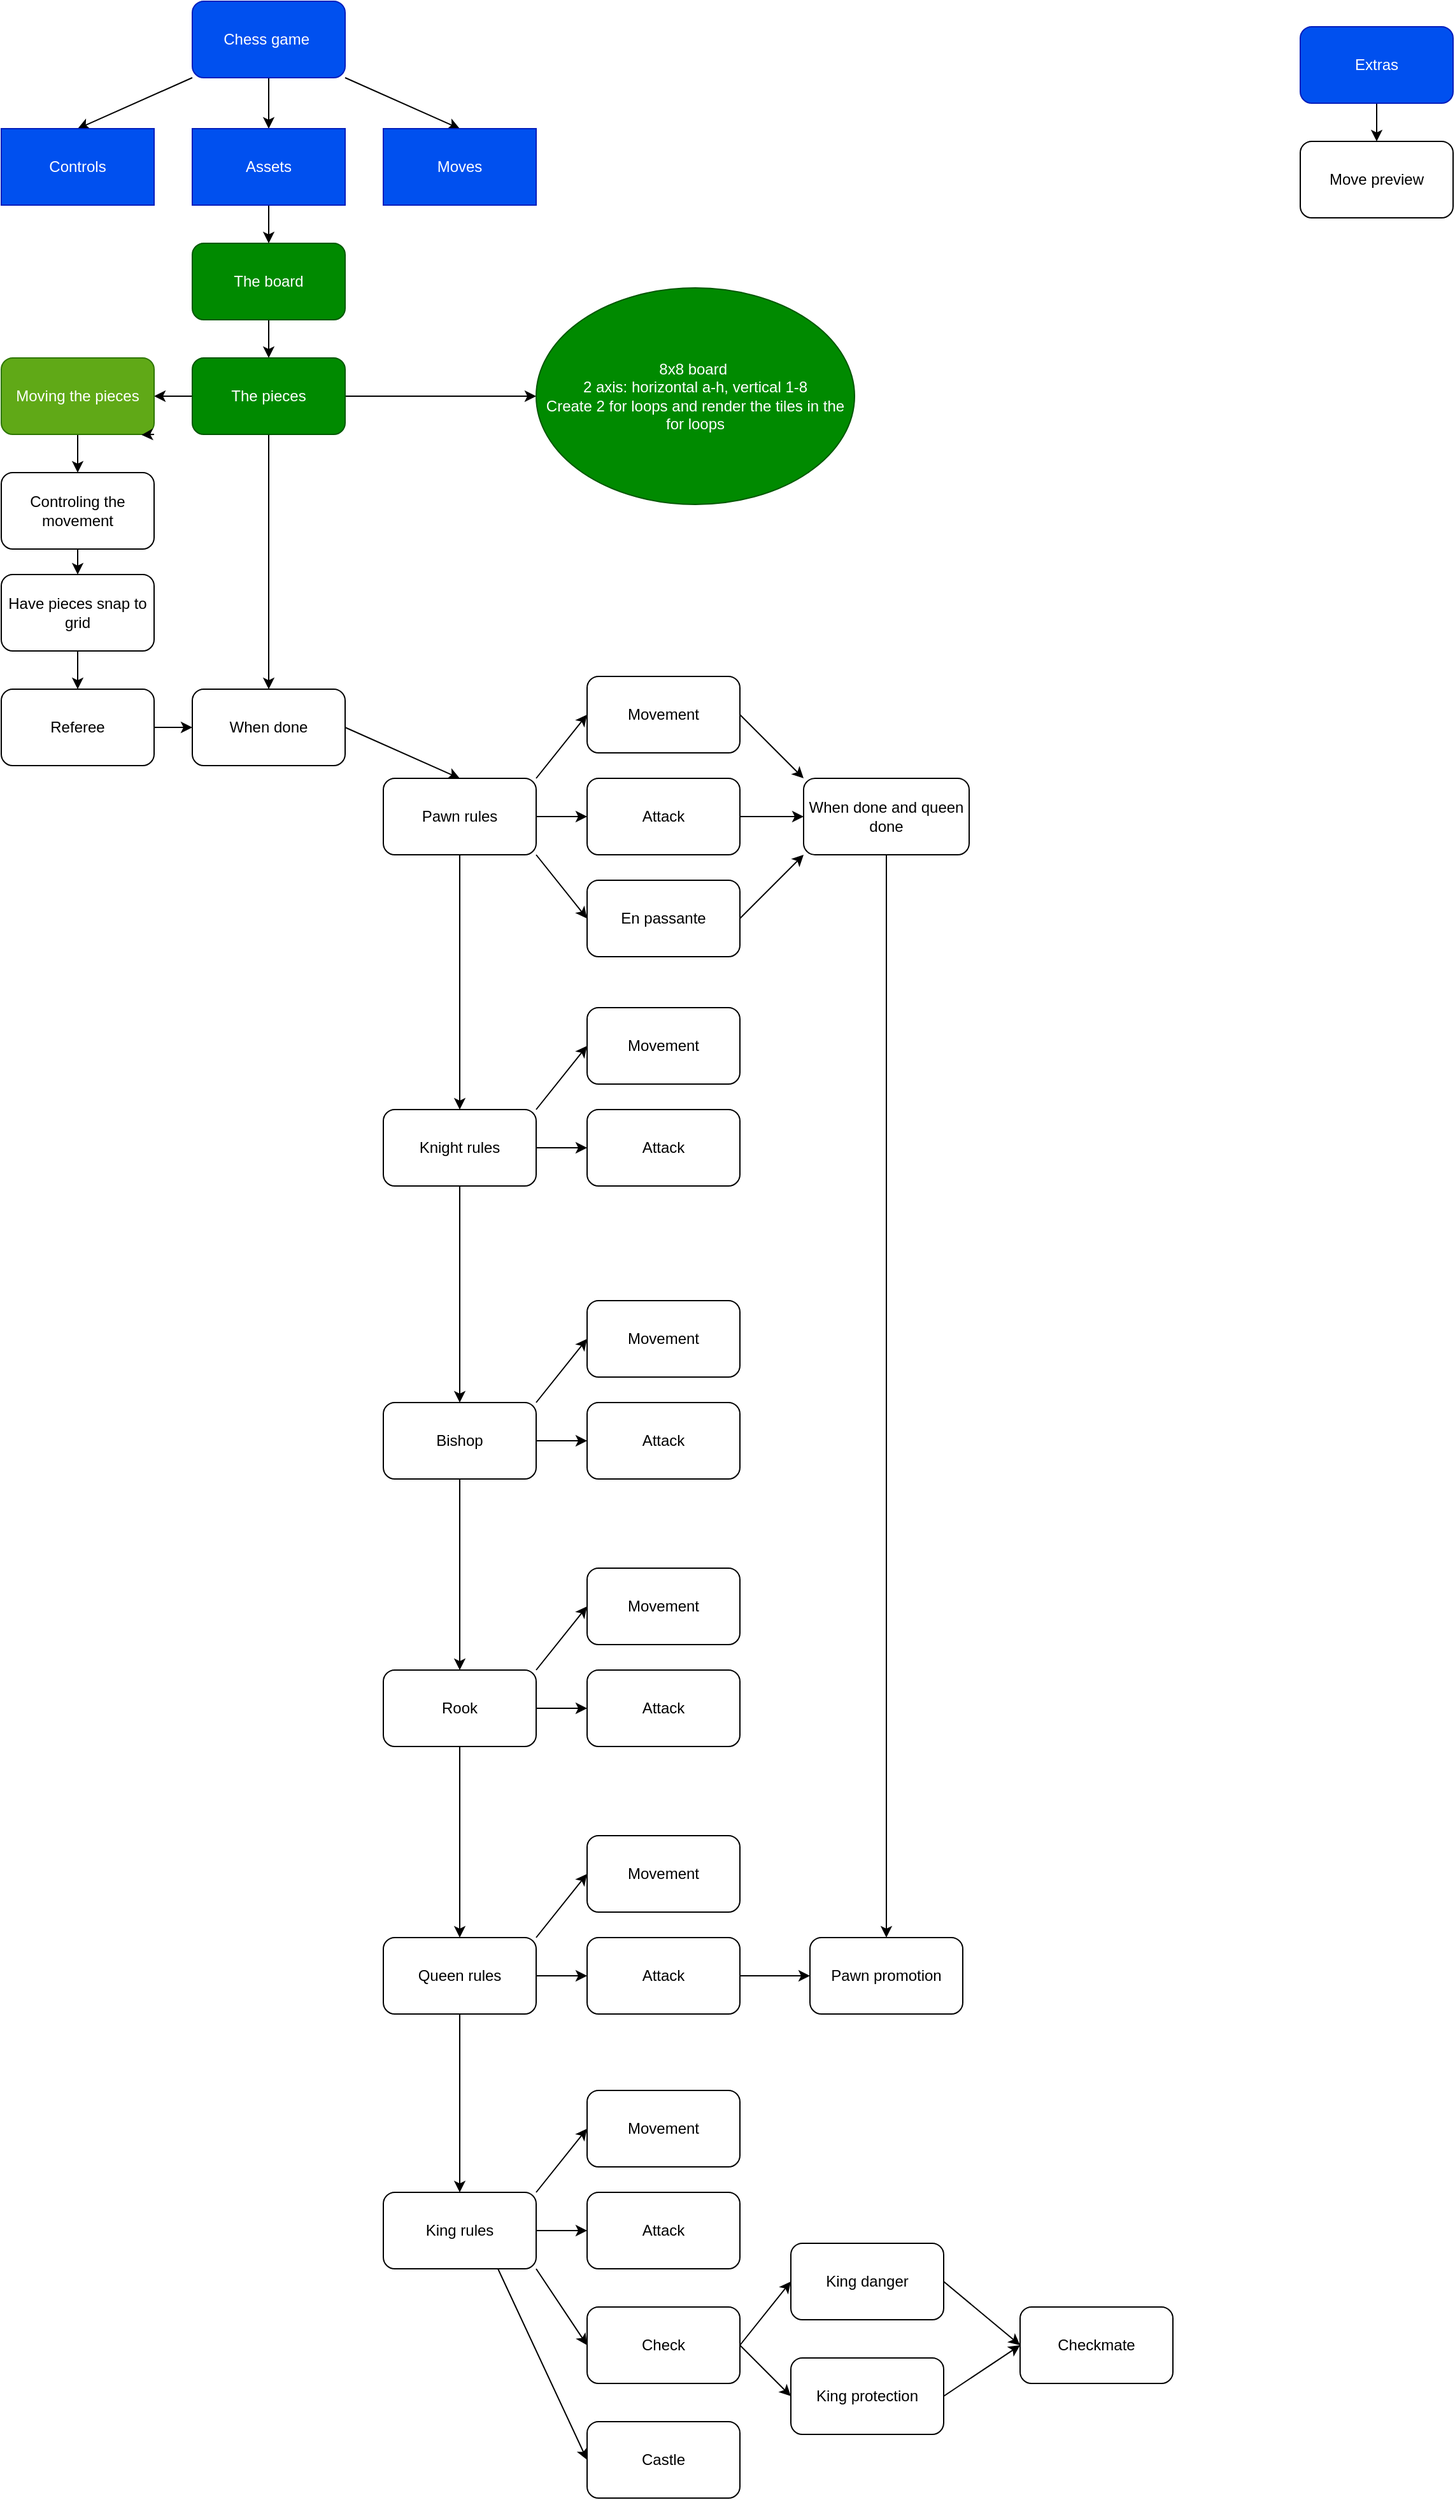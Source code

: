 <mxfile>
    <diagram id="3PPoan39EU342LHBw7FJ" name="Page-1">
        <mxGraphModel dx="1136" dy="391" grid="1" gridSize="10" guides="1" tooltips="1" connect="1" arrows="1" fold="1" page="1" pageScale="1" pageWidth="850" pageHeight="1100" math="0" shadow="0">
            <root>
                <mxCell id="0"/>
                <mxCell id="1" parent="0"/>
                <mxCell id="17" style="edgeStyle=none;html=1;exitX=0.5;exitY=1;exitDx=0;exitDy=0;entryX=0.5;entryY=0;entryDx=0;entryDy=0;" parent="1" source="2" target="9" edge="1">
                    <mxGeometry relative="1" as="geometry"/>
                </mxCell>
                <mxCell id="20" style="edgeStyle=none;html=1;exitX=0;exitY=1;exitDx=0;exitDy=0;entryX=0.5;entryY=0;entryDx=0;entryDy=0;" parent="1" source="2" target="8" edge="1">
                    <mxGeometry relative="1" as="geometry"/>
                </mxCell>
                <mxCell id="21" style="edgeStyle=none;html=1;exitX=1;exitY=1;exitDx=0;exitDy=0;entryX=0.5;entryY=0;entryDx=0;entryDy=0;" parent="1" source="2" target="10" edge="1">
                    <mxGeometry relative="1" as="geometry"/>
                </mxCell>
                <mxCell id="2" value="Chess game&amp;nbsp;" style="rounded=1;whiteSpace=wrap;html=1;fillColor=#0050ef;fontColor=#ffffff;strokeColor=#001DBC;" parent="1" vertex="1">
                    <mxGeometry x="190" y="70" width="120" height="60" as="geometry"/>
                </mxCell>
                <mxCell id="19" style="edgeStyle=none;html=1;exitX=0.5;exitY=1;exitDx=0;exitDy=0;entryX=0.5;entryY=0;entryDx=0;entryDy=0;" parent="1" source="3" target="4" edge="1">
                    <mxGeometry relative="1" as="geometry"/>
                </mxCell>
                <mxCell id="3" value="The board" style="rounded=1;whiteSpace=wrap;html=1;fillColor=#008a00;fontColor=#ffffff;strokeColor=#005700;" parent="1" vertex="1">
                    <mxGeometry x="190" y="260" width="120" height="60" as="geometry"/>
                </mxCell>
                <mxCell id="22" style="edgeStyle=none;html=1;exitX=0;exitY=0.5;exitDx=0;exitDy=0;entryX=1;entryY=0.5;entryDx=0;entryDy=0;" parent="1" source="4" target="5" edge="1">
                    <mxGeometry relative="1" as="geometry"/>
                </mxCell>
                <mxCell id="71" style="edgeStyle=none;html=1;exitX=0.5;exitY=1;exitDx=0;exitDy=0;" parent="1" source="4" target="70" edge="1">
                    <mxGeometry relative="1" as="geometry"/>
                </mxCell>
                <mxCell id="95" style="edgeStyle=none;html=1;exitX=1;exitY=0.5;exitDx=0;exitDy=0;entryX=0;entryY=0.5;entryDx=0;entryDy=0;" parent="1" source="4" target="94" edge="1">
                    <mxGeometry relative="1" as="geometry"/>
                </mxCell>
                <mxCell id="4" value="The pieces" style="rounded=1;whiteSpace=wrap;html=1;fillColor=#008a00;fontColor=#ffffff;strokeColor=#005700;" parent="1" vertex="1">
                    <mxGeometry x="190" y="350" width="120" height="60" as="geometry"/>
                </mxCell>
                <mxCell id="23" style="edgeStyle=none;html=1;exitX=0.5;exitY=1;exitDx=0;exitDy=0;entryX=0.5;entryY=0;entryDx=0;entryDy=0;" parent="1" source="5" target="6" edge="1">
                    <mxGeometry relative="1" as="geometry"/>
                </mxCell>
                <mxCell id="5" value="Moving the pieces" style="rounded=1;whiteSpace=wrap;html=1;fillColor=#60a917;fontColor=#ffffff;strokeColor=#2D7600;" parent="1" vertex="1">
                    <mxGeometry x="40" y="350" width="120" height="60" as="geometry"/>
                </mxCell>
                <mxCell id="24" style="edgeStyle=none;html=1;exitX=0.5;exitY=1;exitDx=0;exitDy=0;" parent="1" source="6" target="7" edge="1">
                    <mxGeometry relative="1" as="geometry"/>
                </mxCell>
                <mxCell id="6" value="Controling the movement" style="rounded=1;whiteSpace=wrap;html=1;" parent="1" vertex="1">
                    <mxGeometry x="40" y="440" width="120" height="60" as="geometry"/>
                </mxCell>
                <mxCell id="25" style="edgeStyle=none;html=1;exitX=0.5;exitY=1;exitDx=0;exitDy=0;entryX=0.5;entryY=0;entryDx=0;entryDy=0;" parent="1" source="7" target="12" edge="1">
                    <mxGeometry relative="1" as="geometry"/>
                </mxCell>
                <mxCell id="7" value="Have pieces snap to grid" style="rounded=1;whiteSpace=wrap;html=1;" parent="1" vertex="1">
                    <mxGeometry x="40" y="520" width="120" height="60" as="geometry"/>
                </mxCell>
                <mxCell id="8" value="Controls" style="rounded=0;whiteSpace=wrap;html=1;fillColor=#0050ef;fontColor=#ffffff;strokeColor=#001DBC;" parent="1" vertex="1">
                    <mxGeometry x="40" y="170" width="120" height="60" as="geometry"/>
                </mxCell>
                <mxCell id="18" style="edgeStyle=none;html=1;exitX=0.5;exitY=1;exitDx=0;exitDy=0;entryX=0.5;entryY=0;entryDx=0;entryDy=0;" parent="1" source="9" target="3" edge="1">
                    <mxGeometry relative="1" as="geometry"/>
                </mxCell>
                <mxCell id="9" value="Assets" style="rounded=0;whiteSpace=wrap;html=1;fillColor=#0050ef;fontColor=#ffffff;strokeColor=#001DBC;" parent="1" vertex="1">
                    <mxGeometry x="190" y="170" width="120" height="60" as="geometry"/>
                </mxCell>
                <mxCell id="10" value="Moves" style="rounded=0;whiteSpace=wrap;html=1;fillColor=#0050ef;fontColor=#ffffff;strokeColor=#001DBC;" parent="1" vertex="1">
                    <mxGeometry x="340" y="170" width="120" height="60" as="geometry"/>
                </mxCell>
                <mxCell id="11" style="edgeStyle=none;html=1;exitX=1;exitY=1;exitDx=0;exitDy=0;entryX=0.917;entryY=1.007;entryDx=0;entryDy=0;entryPerimeter=0;" parent="1" source="5" target="5" edge="1">
                    <mxGeometry relative="1" as="geometry"/>
                </mxCell>
                <mxCell id="72" style="edgeStyle=none;html=1;exitX=1;exitY=0.5;exitDx=0;exitDy=0;" parent="1" source="12" target="70" edge="1">
                    <mxGeometry relative="1" as="geometry"/>
                </mxCell>
                <mxCell id="12" value="Referee" style="rounded=1;whiteSpace=wrap;html=1;" parent="1" vertex="1">
                    <mxGeometry x="40" y="610" width="120" height="60" as="geometry"/>
                </mxCell>
                <mxCell id="26" style="edgeStyle=none;html=1;exitX=1;exitY=0;exitDx=0;exitDy=0;entryX=0;entryY=0.5;entryDx=0;entryDy=0;" parent="1" source="13" target="15" edge="1">
                    <mxGeometry relative="1" as="geometry"/>
                </mxCell>
                <mxCell id="27" style="edgeStyle=none;html=1;exitX=1;exitY=0.5;exitDx=0;exitDy=0;" parent="1" source="13" target="14" edge="1">
                    <mxGeometry relative="1" as="geometry"/>
                </mxCell>
                <mxCell id="28" style="edgeStyle=none;html=1;exitX=1;exitY=1;exitDx=0;exitDy=0;entryX=0;entryY=0.5;entryDx=0;entryDy=0;" parent="1" source="13" target="16" edge="1">
                    <mxGeometry relative="1" as="geometry"/>
                </mxCell>
                <mxCell id="62" style="edgeStyle=none;html=1;exitX=0.5;exitY=1;exitDx=0;exitDy=0;" parent="1" source="13" target="32" edge="1">
                    <mxGeometry relative="1" as="geometry"/>
                </mxCell>
                <mxCell id="13" value="Pawn rules" style="rounded=1;whiteSpace=wrap;html=1;" parent="1" vertex="1">
                    <mxGeometry x="340" y="680" width="120" height="60" as="geometry"/>
                </mxCell>
                <mxCell id="58" style="edgeStyle=none;html=1;exitX=1;exitY=0.5;exitDx=0;exitDy=0;entryX=0;entryY=0.5;entryDx=0;entryDy=0;" parent="1" source="14" target="56" edge="1">
                    <mxGeometry relative="1" as="geometry"/>
                </mxCell>
                <mxCell id="14" value="Attack" style="rounded=1;whiteSpace=wrap;html=1;" parent="1" vertex="1">
                    <mxGeometry x="500" y="680" width="120" height="60" as="geometry"/>
                </mxCell>
                <mxCell id="57" style="edgeStyle=none;html=1;exitX=1;exitY=0.5;exitDx=0;exitDy=0;entryX=0;entryY=0;entryDx=0;entryDy=0;" parent="1" source="15" target="56" edge="1">
                    <mxGeometry relative="1" as="geometry"/>
                </mxCell>
                <mxCell id="15" value="Movement" style="rounded=1;whiteSpace=wrap;html=1;" parent="1" vertex="1">
                    <mxGeometry x="500" y="600" width="120" height="60" as="geometry"/>
                </mxCell>
                <mxCell id="59" style="edgeStyle=none;html=1;exitX=1;exitY=0.5;exitDx=0;exitDy=0;entryX=0;entryY=1;entryDx=0;entryDy=0;" parent="1" source="16" target="56" edge="1">
                    <mxGeometry relative="1" as="geometry"/>
                </mxCell>
                <mxCell id="16" value="En passante" style="rounded=1;whiteSpace=wrap;html=1;" parent="1" vertex="1">
                    <mxGeometry x="500" y="760" width="120" height="60" as="geometry"/>
                </mxCell>
                <mxCell id="29" style="edgeStyle=none;html=1;exitX=1;exitY=0;exitDx=0;exitDy=0;entryX=0;entryY=0.5;entryDx=0;entryDy=0;" parent="1" source="32" target="34" edge="1">
                    <mxGeometry relative="1" as="geometry"/>
                </mxCell>
                <mxCell id="30" style="edgeStyle=none;html=1;exitX=1;exitY=0.5;exitDx=0;exitDy=0;" parent="1" source="32" target="33" edge="1">
                    <mxGeometry relative="1" as="geometry"/>
                </mxCell>
                <mxCell id="63" style="edgeStyle=none;html=1;exitX=0.5;exitY=1;exitDx=0;exitDy=0;" parent="1" source="32" target="38" edge="1">
                    <mxGeometry relative="1" as="geometry"/>
                </mxCell>
                <mxCell id="32" value="Knight rules" style="rounded=1;whiteSpace=wrap;html=1;" parent="1" vertex="1">
                    <mxGeometry x="340" y="940" width="120" height="60" as="geometry"/>
                </mxCell>
                <mxCell id="33" value="Attack" style="rounded=1;whiteSpace=wrap;html=1;" parent="1" vertex="1">
                    <mxGeometry x="500" y="940" width="120" height="60" as="geometry"/>
                </mxCell>
                <mxCell id="34" value="Movement" style="rounded=1;whiteSpace=wrap;html=1;" parent="1" vertex="1">
                    <mxGeometry x="500" y="860" width="120" height="60" as="geometry"/>
                </mxCell>
                <mxCell id="36" style="edgeStyle=none;html=1;exitX=1;exitY=0;exitDx=0;exitDy=0;entryX=0;entryY=0.5;entryDx=0;entryDy=0;" parent="1" source="38" target="40" edge="1">
                    <mxGeometry relative="1" as="geometry"/>
                </mxCell>
                <mxCell id="37" style="edgeStyle=none;html=1;exitX=1;exitY=0.5;exitDx=0;exitDy=0;" parent="1" source="38" target="39" edge="1">
                    <mxGeometry relative="1" as="geometry"/>
                </mxCell>
                <mxCell id="64" style="edgeStyle=none;html=1;exitX=0.5;exitY=1;exitDx=0;exitDy=0;" parent="1" source="38" target="43" edge="1">
                    <mxGeometry relative="1" as="geometry"/>
                </mxCell>
                <mxCell id="38" value="Bishop" style="rounded=1;whiteSpace=wrap;html=1;" parent="1" vertex="1">
                    <mxGeometry x="340" y="1170" width="120" height="60" as="geometry"/>
                </mxCell>
                <mxCell id="39" value="Attack" style="rounded=1;whiteSpace=wrap;html=1;" parent="1" vertex="1">
                    <mxGeometry x="500" y="1170" width="120" height="60" as="geometry"/>
                </mxCell>
                <mxCell id="40" value="Movement" style="rounded=1;whiteSpace=wrap;html=1;" parent="1" vertex="1">
                    <mxGeometry x="500" y="1090" width="120" height="60" as="geometry"/>
                </mxCell>
                <mxCell id="41" style="edgeStyle=none;html=1;exitX=1;exitY=0;exitDx=0;exitDy=0;entryX=0;entryY=0.5;entryDx=0;entryDy=0;" parent="1" source="43" target="45" edge="1">
                    <mxGeometry relative="1" as="geometry"/>
                </mxCell>
                <mxCell id="42" style="edgeStyle=none;html=1;exitX=1;exitY=0.5;exitDx=0;exitDy=0;" parent="1" source="43" target="44" edge="1">
                    <mxGeometry relative="1" as="geometry"/>
                </mxCell>
                <mxCell id="65" style="edgeStyle=none;html=1;exitX=0.5;exitY=1;exitDx=0;exitDy=0;" parent="1" source="43" target="48" edge="1">
                    <mxGeometry relative="1" as="geometry"/>
                </mxCell>
                <mxCell id="43" value="Rook" style="rounded=1;whiteSpace=wrap;html=1;" parent="1" vertex="1">
                    <mxGeometry x="340" y="1380" width="120" height="60" as="geometry"/>
                </mxCell>
                <mxCell id="44" value="Attack" style="rounded=1;whiteSpace=wrap;html=1;" parent="1" vertex="1">
                    <mxGeometry x="500" y="1380" width="120" height="60" as="geometry"/>
                </mxCell>
                <mxCell id="45" value="Movement" style="rounded=1;whiteSpace=wrap;html=1;" parent="1" vertex="1">
                    <mxGeometry x="500" y="1300" width="120" height="60" as="geometry"/>
                </mxCell>
                <mxCell id="46" style="edgeStyle=none;html=1;exitX=1;exitY=0;exitDx=0;exitDy=0;entryX=0;entryY=0.5;entryDx=0;entryDy=0;" parent="1" source="48" target="50" edge="1">
                    <mxGeometry relative="1" as="geometry"/>
                </mxCell>
                <mxCell id="47" style="edgeStyle=none;html=1;exitX=1;exitY=0.5;exitDx=0;exitDy=0;" parent="1" source="48" target="49" edge="1">
                    <mxGeometry relative="1" as="geometry"/>
                </mxCell>
                <mxCell id="87" style="edgeStyle=none;html=1;exitX=0.5;exitY=1;exitDx=0;exitDy=0;" parent="1" source="48" target="76" edge="1">
                    <mxGeometry relative="1" as="geometry"/>
                </mxCell>
                <mxCell id="48" value="Queen rules" style="rounded=1;whiteSpace=wrap;html=1;" parent="1" vertex="1">
                    <mxGeometry x="340" y="1590" width="120" height="60" as="geometry"/>
                </mxCell>
                <mxCell id="61" style="edgeStyle=none;html=1;exitX=1;exitY=0.5;exitDx=0;exitDy=0;" parent="1" source="49" target="51" edge="1">
                    <mxGeometry relative="1" as="geometry"/>
                </mxCell>
                <mxCell id="49" value="Attack" style="rounded=1;whiteSpace=wrap;html=1;" parent="1" vertex="1">
                    <mxGeometry x="500" y="1590" width="120" height="60" as="geometry"/>
                </mxCell>
                <mxCell id="50" value="Movement" style="rounded=1;whiteSpace=wrap;html=1;" parent="1" vertex="1">
                    <mxGeometry x="500" y="1510" width="120" height="60" as="geometry"/>
                </mxCell>
                <mxCell id="51" value="Pawn promotion" style="rounded=1;whiteSpace=wrap;html=1;" parent="1" vertex="1">
                    <mxGeometry x="675" y="1590" width="120" height="60" as="geometry"/>
                </mxCell>
                <mxCell id="60" style="edgeStyle=none;html=1;exitX=0.5;exitY=1;exitDx=0;exitDy=0;entryX=0.5;entryY=0;entryDx=0;entryDy=0;" parent="1" source="56" target="51" edge="1">
                    <mxGeometry relative="1" as="geometry"/>
                </mxCell>
                <mxCell id="56" value="When done and queen done" style="rounded=1;whiteSpace=wrap;html=1;" parent="1" vertex="1">
                    <mxGeometry x="670" y="680" width="130" height="60" as="geometry"/>
                </mxCell>
                <mxCell id="73" style="edgeStyle=none;html=1;exitX=1;exitY=0.5;exitDx=0;exitDy=0;entryX=0.5;entryY=0;entryDx=0;entryDy=0;" parent="1" source="70" target="13" edge="1">
                    <mxGeometry relative="1" as="geometry"/>
                </mxCell>
                <mxCell id="70" value="When done" style="rounded=1;whiteSpace=wrap;html=1;" parent="1" vertex="1">
                    <mxGeometry x="190" y="610" width="120" height="60" as="geometry"/>
                </mxCell>
                <mxCell id="74" style="edgeStyle=none;html=1;exitX=1;exitY=0;exitDx=0;exitDy=0;entryX=0;entryY=0.5;entryDx=0;entryDy=0;" parent="1" source="76" target="78" edge="1">
                    <mxGeometry relative="1" as="geometry"/>
                </mxCell>
                <mxCell id="75" style="edgeStyle=none;html=1;exitX=1;exitY=0.5;exitDx=0;exitDy=0;" parent="1" source="76" target="77" edge="1">
                    <mxGeometry relative="1" as="geometry"/>
                </mxCell>
                <mxCell id="83" style="edgeStyle=none;html=1;exitX=1;exitY=1;exitDx=0;exitDy=0;entryX=0;entryY=0.5;entryDx=0;entryDy=0;" parent="1" source="76" target="79" edge="1">
                    <mxGeometry relative="1" as="geometry"/>
                </mxCell>
                <mxCell id="84" style="edgeStyle=none;html=1;exitX=0.75;exitY=1;exitDx=0;exitDy=0;entryX=0;entryY=0.5;entryDx=0;entryDy=0;" parent="1" source="76" target="80" edge="1">
                    <mxGeometry relative="1" as="geometry"/>
                </mxCell>
                <mxCell id="76" value="King rules" style="rounded=1;whiteSpace=wrap;html=1;" parent="1" vertex="1">
                    <mxGeometry x="340" y="1790" width="120" height="60" as="geometry"/>
                </mxCell>
                <mxCell id="77" value="Attack" style="rounded=1;whiteSpace=wrap;html=1;" parent="1" vertex="1">
                    <mxGeometry x="500" y="1790" width="120" height="60" as="geometry"/>
                </mxCell>
                <mxCell id="78" value="Movement" style="rounded=1;whiteSpace=wrap;html=1;" parent="1" vertex="1">
                    <mxGeometry x="500" y="1710" width="120" height="60" as="geometry"/>
                </mxCell>
                <mxCell id="85" style="edgeStyle=none;html=1;exitX=1;exitY=0.5;exitDx=0;exitDy=0;entryX=0;entryY=0.5;entryDx=0;entryDy=0;" parent="1" source="79" target="82" edge="1">
                    <mxGeometry relative="1" as="geometry"/>
                </mxCell>
                <mxCell id="86" style="edgeStyle=none;html=1;exitX=1;exitY=0.5;exitDx=0;exitDy=0;entryX=0;entryY=0.5;entryDx=0;entryDy=0;" parent="1" source="79" target="81" edge="1">
                    <mxGeometry relative="1" as="geometry"/>
                </mxCell>
                <mxCell id="79" value="Check" style="rounded=1;whiteSpace=wrap;html=1;" parent="1" vertex="1">
                    <mxGeometry x="500" y="1880" width="120" height="60" as="geometry"/>
                </mxCell>
                <mxCell id="80" value="Castle" style="rounded=1;whiteSpace=wrap;html=1;" parent="1" vertex="1">
                    <mxGeometry x="500" y="1970" width="120" height="60" as="geometry"/>
                </mxCell>
                <mxCell id="90" style="edgeStyle=none;html=1;exitX=1;exitY=0.5;exitDx=0;exitDy=0;" parent="1" source="81" edge="1">
                    <mxGeometry relative="1" as="geometry">
                        <mxPoint x="840" y="1910" as="targetPoint"/>
                    </mxGeometry>
                </mxCell>
                <mxCell id="81" value="King protection" style="rounded=1;whiteSpace=wrap;html=1;" parent="1" vertex="1">
                    <mxGeometry x="660" y="1920" width="120" height="60" as="geometry"/>
                </mxCell>
                <mxCell id="89" style="edgeStyle=none;html=1;exitX=1;exitY=0.5;exitDx=0;exitDy=0;entryX=0;entryY=0.5;entryDx=0;entryDy=0;" parent="1" source="82" target="88" edge="1">
                    <mxGeometry relative="1" as="geometry"/>
                </mxCell>
                <mxCell id="82" value="King danger" style="rounded=1;whiteSpace=wrap;html=1;" parent="1" vertex="1">
                    <mxGeometry x="660" y="1830" width="120" height="60" as="geometry"/>
                </mxCell>
                <mxCell id="88" value="Checkmate" style="rounded=1;whiteSpace=wrap;html=1;" parent="1" vertex="1">
                    <mxGeometry x="840" y="1880" width="120" height="60" as="geometry"/>
                </mxCell>
                <mxCell id="93" style="edgeStyle=none;html=1;exitX=0.5;exitY=1;exitDx=0;exitDy=0;entryX=0.5;entryY=0;entryDx=0;entryDy=0;" parent="1" source="91" target="92" edge="1">
                    <mxGeometry relative="1" as="geometry"/>
                </mxCell>
                <mxCell id="91" value="Extras" style="rounded=1;whiteSpace=wrap;html=1;fillColor=#0050ef;fontColor=#ffffff;strokeColor=#001DBC;" parent="1" vertex="1">
                    <mxGeometry x="1060" y="90" width="120" height="60" as="geometry"/>
                </mxCell>
                <mxCell id="92" value="Move preview" style="rounded=1;whiteSpace=wrap;html=1;" parent="1" vertex="1">
                    <mxGeometry x="1060" y="180" width="120" height="60" as="geometry"/>
                </mxCell>
                <mxCell id="94" value="8x8 board&amp;nbsp;&lt;br&gt;2 axis: horizontal a-h, vertical 1-8&lt;br&gt;Create 2 for loops and render the tiles in the for loops" style="ellipse;whiteSpace=wrap;html=1;fillColor=#008a00;fontColor=#ffffff;strokeColor=#005700;" parent="1" vertex="1">
                    <mxGeometry x="460" y="295" width="250" height="170" as="geometry"/>
                </mxCell>
            </root>
        </mxGraphModel>
    </diagram>
</mxfile>
